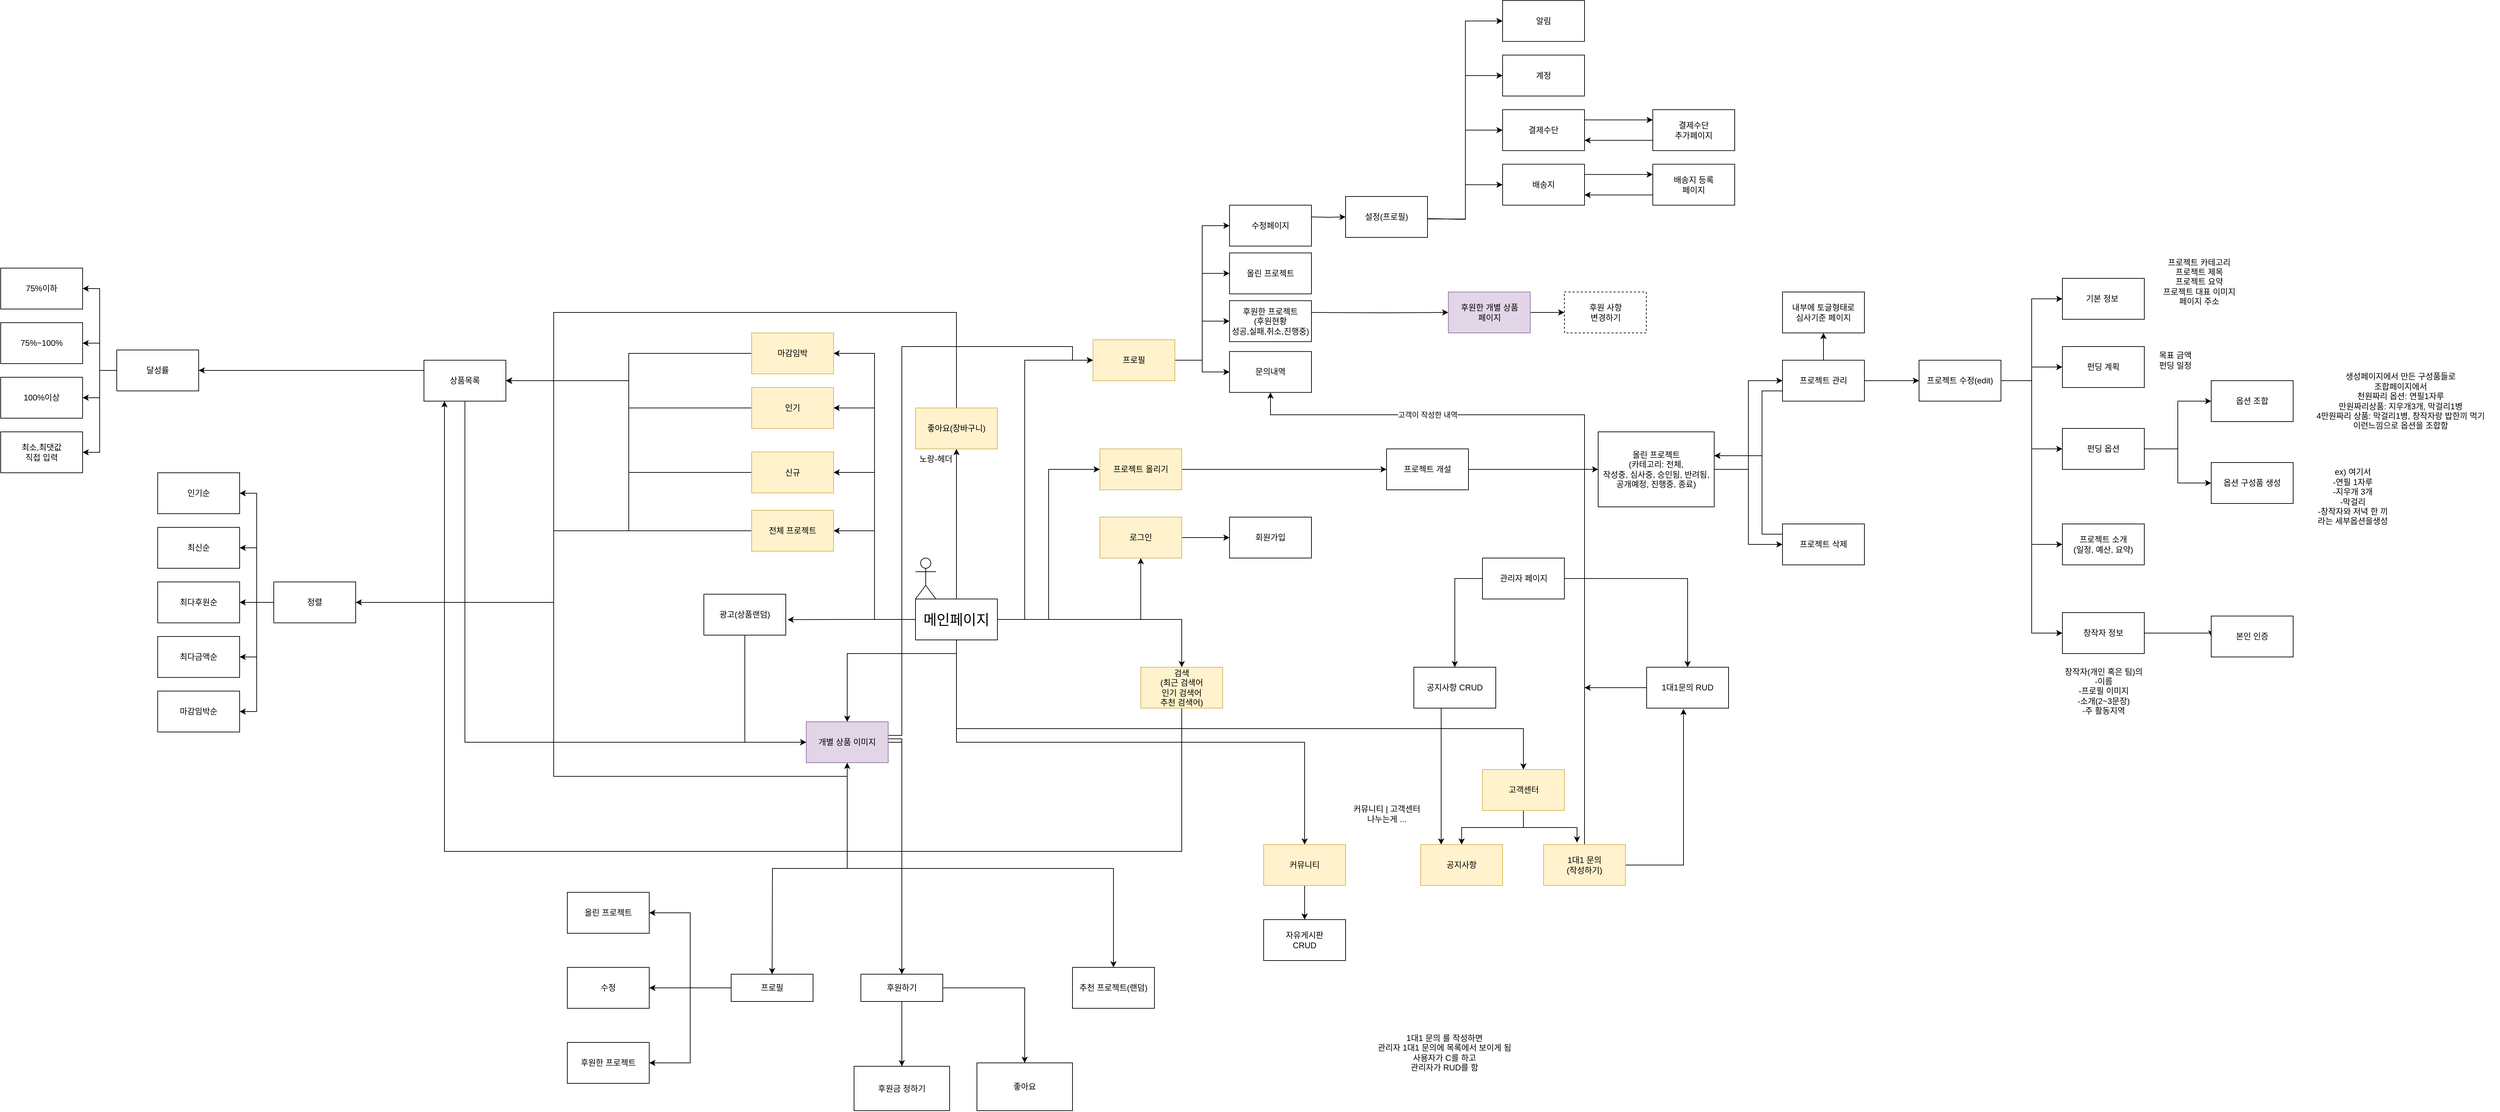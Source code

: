 <mxfile version="20.3.1" type="github">
  <diagram id="umM1ArvoGKvKTqcnsH8R" name="페이지-1">
    <mxGraphModel dx="3316" dy="1931" grid="1" gridSize="10" guides="1" tooltips="1" connect="1" arrows="1" fold="1" page="1" pageScale="1" pageWidth="827" pageHeight="1169" math="0" shadow="0">
      <root>
        <mxCell id="0" />
        <mxCell id="1" parent="0" />
        <mxCell id="AHylTsCr8j0bOKfd1AN2-1" value="Actor" style="shape=umlActor;verticalLabelPosition=bottom;verticalAlign=top;html=1;outlineConnect=0;" parent="1" vertex="1">
          <mxGeometry x="170" y="500" width="30" height="60" as="geometry" />
        </mxCell>
        <mxCell id="oMtmFpeShLSbiUQwDoEX-7" style="edgeStyle=orthogonalEdgeStyle;rounded=0;orthogonalLoop=1;jettySize=auto;html=1;exitX=1;exitY=0.5;exitDx=0;exitDy=0;entryX=0;entryY=0.5;entryDx=0;entryDy=0;" parent="1" source="AHylTsCr8j0bOKfd1AN2-3" target="oMtmFpeShLSbiUQwDoEX-2" edge="1">
          <mxGeometry relative="1" as="geometry">
            <Array as="points">
              <mxPoint x="330" y="590" />
              <mxPoint x="330" y="210" />
            </Array>
          </mxGeometry>
        </mxCell>
        <mxCell id="oMtmFpeShLSbiUQwDoEX-17" style="edgeStyle=orthogonalEdgeStyle;rounded=0;orthogonalLoop=1;jettySize=auto;html=1;exitX=0.5;exitY=0;exitDx=0;exitDy=0;" parent="1" source="AHylTsCr8j0bOKfd1AN2-3" target="oMtmFpeShLSbiUQwDoEX-16" edge="1">
          <mxGeometry relative="1" as="geometry" />
        </mxCell>
        <mxCell id="oMtmFpeShLSbiUQwDoEX-19" style="edgeStyle=orthogonalEdgeStyle;rounded=0;orthogonalLoop=1;jettySize=auto;html=1;exitX=0.5;exitY=1;exitDx=0;exitDy=0;" parent="1" source="AHylTsCr8j0bOKfd1AN2-3" target="oMtmFpeShLSbiUQwDoEX-18" edge="1">
          <mxGeometry relative="1" as="geometry">
            <Array as="points">
              <mxPoint x="230" y="640" />
              <mxPoint x="70" y="640" />
            </Array>
          </mxGeometry>
        </mxCell>
        <mxCell id="oMtmFpeShLSbiUQwDoEX-21" style="edgeStyle=orthogonalEdgeStyle;rounded=0;orthogonalLoop=1;jettySize=auto;html=1;exitX=0;exitY=0.5;exitDx=0;exitDy=0;entryX=1;entryY=0.5;entryDx=0;entryDy=0;" parent="1" source="AHylTsCr8j0bOKfd1AN2-3" target="oMtmFpeShLSbiUQwDoEX-20" edge="1">
          <mxGeometry relative="1" as="geometry" />
        </mxCell>
        <mxCell id="oMtmFpeShLSbiUQwDoEX-28" style="edgeStyle=orthogonalEdgeStyle;rounded=0;orthogonalLoop=1;jettySize=auto;html=1;exitX=1;exitY=0.5;exitDx=0;exitDy=0;" parent="1" source="AHylTsCr8j0bOKfd1AN2-3" target="oMtmFpeShLSbiUQwDoEX-26" edge="1">
          <mxGeometry relative="1" as="geometry" />
        </mxCell>
        <mxCell id="oMtmFpeShLSbiUQwDoEX-31" style="edgeStyle=orthogonalEdgeStyle;rounded=0;orthogonalLoop=1;jettySize=auto;html=1;exitX=0.5;exitY=1;exitDx=0;exitDy=0;entryX=0.5;entryY=0;entryDx=0;entryDy=0;" parent="1" source="AHylTsCr8j0bOKfd1AN2-3" target="oMtmFpeShLSbiUQwDoEX-23" edge="1">
          <mxGeometry relative="1" as="geometry" />
        </mxCell>
        <mxCell id="oMtmFpeShLSbiUQwDoEX-33" style="edgeStyle=orthogonalEdgeStyle;rounded=0;orthogonalLoop=1;jettySize=auto;html=1;exitX=0;exitY=0.5;exitDx=0;exitDy=0;entryX=1.022;entryY=0.622;entryDx=0;entryDy=0;entryPerimeter=0;" parent="1" source="AHylTsCr8j0bOKfd1AN2-3" target="oMtmFpeShLSbiUQwDoEX-32" edge="1">
          <mxGeometry relative="1" as="geometry" />
        </mxCell>
        <mxCell id="oMtmFpeShLSbiUQwDoEX-37" style="edgeStyle=orthogonalEdgeStyle;rounded=0;orthogonalLoop=1;jettySize=auto;html=1;exitX=1;exitY=0.5;exitDx=0;exitDy=0;entryX=0;entryY=0.5;entryDx=0;entryDy=0;" parent="1" source="AHylTsCr8j0bOKfd1AN2-3" target="oMtmFpeShLSbiUQwDoEX-25" edge="1">
          <mxGeometry relative="1" as="geometry" />
        </mxCell>
        <mxCell id="oMtmFpeShLSbiUQwDoEX-42" style="edgeStyle=orthogonalEdgeStyle;rounded=0;orthogonalLoop=1;jettySize=auto;html=1;exitX=0;exitY=0.5;exitDx=0;exitDy=0;entryX=1;entryY=0.5;entryDx=0;entryDy=0;" parent="1" source="AHylTsCr8j0bOKfd1AN2-3" target="oMtmFpeShLSbiUQwDoEX-40" edge="1">
          <mxGeometry relative="1" as="geometry" />
        </mxCell>
        <mxCell id="oMtmFpeShLSbiUQwDoEX-43" style="edgeStyle=orthogonalEdgeStyle;rounded=0;orthogonalLoop=1;jettySize=auto;html=1;exitX=0;exitY=0.5;exitDx=0;exitDy=0;entryX=1;entryY=0.5;entryDx=0;entryDy=0;" parent="1" source="AHylTsCr8j0bOKfd1AN2-3" target="oMtmFpeShLSbiUQwDoEX-39" edge="1">
          <mxGeometry relative="1" as="geometry" />
        </mxCell>
        <mxCell id="oMtmFpeShLSbiUQwDoEX-44" style="edgeStyle=orthogonalEdgeStyle;rounded=0;orthogonalLoop=1;jettySize=auto;html=1;exitX=0;exitY=0.5;exitDx=0;exitDy=0;entryX=1;entryY=0.5;entryDx=0;entryDy=0;" parent="1" source="AHylTsCr8j0bOKfd1AN2-3" target="oMtmFpeShLSbiUQwDoEX-41" edge="1">
          <mxGeometry relative="1" as="geometry">
            <Array as="points">
              <mxPoint x="110" y="590" />
              <mxPoint x="110" y="200" />
            </Array>
          </mxGeometry>
        </mxCell>
        <mxCell id="oMtmFpeShLSbiUQwDoEX-46" style="edgeStyle=orthogonalEdgeStyle;rounded=0;orthogonalLoop=1;jettySize=auto;html=1;exitX=1;exitY=0.5;exitDx=0;exitDy=0;entryX=0.5;entryY=0;entryDx=0;entryDy=0;" parent="1" source="AHylTsCr8j0bOKfd1AN2-3" target="oMtmFpeShLSbiUQwDoEX-45" edge="1">
          <mxGeometry relative="1" as="geometry" />
        </mxCell>
        <mxCell id="tLimtMo3ymMS26mXsIls-8" style="edgeStyle=orthogonalEdgeStyle;rounded=0;orthogonalLoop=1;jettySize=auto;html=1;exitX=0.5;exitY=1;exitDx=0;exitDy=0;entryX=0.5;entryY=0;entryDx=0;entryDy=0;" edge="1" parent="1" source="AHylTsCr8j0bOKfd1AN2-3" target="tLimtMo3ymMS26mXsIls-7">
          <mxGeometry relative="1" as="geometry">
            <Array as="points">
              <mxPoint x="230" y="750" />
              <mxPoint x="1061" y="750" />
            </Array>
          </mxGeometry>
        </mxCell>
        <mxCell id="AHylTsCr8j0bOKfd1AN2-3" value="&lt;font style=&quot;font-size: 21px;&quot;&gt;메인페이지&lt;/font&gt;" style="rounded=0;whiteSpace=wrap;html=1;" parent="1" vertex="1">
          <mxGeometry x="170" y="560" width="120" height="60" as="geometry" />
        </mxCell>
        <mxCell id="9BAEh77c-vEVXdw_-Wml-2" style="edgeStyle=orthogonalEdgeStyle;rounded=0;orthogonalLoop=1;jettySize=auto;html=1;exitX=1;exitY=0.5;exitDx=0;exitDy=0;entryX=0;entryY=0.5;entryDx=0;entryDy=0;entryPerimeter=0;" parent="1" target="9BAEh77c-vEVXdw_-Wml-1" edge="1">
          <mxGeometry relative="1" as="geometry">
            <mxPoint x="790" y="87.25" as="targetPoint" />
            <mxPoint x="750" as="sourcePoint" />
          </mxGeometry>
        </mxCell>
        <mxCell id="oMtmFpeShLSbiUQwDoEX-1" value="수정페이지" style="rounded=0;whiteSpace=wrap;html=1;" parent="1" vertex="1">
          <mxGeometry x="630" y="-17.25" width="120" height="60" as="geometry" />
        </mxCell>
        <mxCell id="oMtmFpeShLSbiUQwDoEX-8" style="edgeStyle=orthogonalEdgeStyle;rounded=0;orthogonalLoop=1;jettySize=auto;html=1;exitX=1;exitY=0.5;exitDx=0;exitDy=0;entryX=0;entryY=0.5;entryDx=0;entryDy=0;" parent="1" source="oMtmFpeShLSbiUQwDoEX-2" target="oMtmFpeShLSbiUQwDoEX-1" edge="1">
          <mxGeometry relative="1" as="geometry" />
        </mxCell>
        <mxCell id="oMtmFpeShLSbiUQwDoEX-10" style="edgeStyle=orthogonalEdgeStyle;rounded=0;orthogonalLoop=1;jettySize=auto;html=1;exitX=1;exitY=0.5;exitDx=0;exitDy=0;entryX=0;entryY=0.5;entryDx=0;entryDy=0;" parent="1" source="oMtmFpeShLSbiUQwDoEX-2" target="oMtmFpeShLSbiUQwDoEX-9" edge="1">
          <mxGeometry relative="1" as="geometry" />
        </mxCell>
        <mxCell id="oMtmFpeShLSbiUQwDoEX-12" style="edgeStyle=orthogonalEdgeStyle;rounded=0;orthogonalLoop=1;jettySize=auto;html=1;exitX=1;exitY=0.5;exitDx=0;exitDy=0;entryX=0;entryY=0.5;entryDx=0;entryDy=0;" parent="1" source="oMtmFpeShLSbiUQwDoEX-2" target="oMtmFpeShLSbiUQwDoEX-11" edge="1">
          <mxGeometry relative="1" as="geometry" />
        </mxCell>
        <mxCell id="oMtmFpeShLSbiUQwDoEX-15" style="edgeStyle=orthogonalEdgeStyle;rounded=0;orthogonalLoop=1;jettySize=auto;html=1;exitX=1;exitY=0.5;exitDx=0;exitDy=0;entryX=0;entryY=0.5;entryDx=0;entryDy=0;" parent="1" source="oMtmFpeShLSbiUQwDoEX-2" target="oMtmFpeShLSbiUQwDoEX-14" edge="1">
          <mxGeometry relative="1" as="geometry" />
        </mxCell>
        <mxCell id="oMtmFpeShLSbiUQwDoEX-2" value="프로필" style="rounded=0;whiteSpace=wrap;html=1;fillColor=#fff2cc;strokeColor=#d6b656;" parent="1" vertex="1">
          <mxGeometry x="430" y="180" width="120" height="60" as="geometry" />
        </mxCell>
        <mxCell id="oMtmFpeShLSbiUQwDoEX-9" value="올린 프로젝트" style="rounded=0;whiteSpace=wrap;html=1;" parent="1" vertex="1">
          <mxGeometry x="630" y="52.75" width="120" height="60" as="geometry" />
        </mxCell>
        <mxCell id="9BAEh77c-vEVXdw_-Wml-20" style="edgeStyle=orthogonalEdgeStyle;rounded=0;orthogonalLoop=1;jettySize=auto;html=1;exitX=1;exitY=0.5;exitDx=0;exitDy=0;" parent="1" target="9BAEh77c-vEVXdw_-Wml-19" edge="1">
          <mxGeometry relative="1" as="geometry">
            <mxPoint x="750" y="140" as="sourcePoint" />
          </mxGeometry>
        </mxCell>
        <mxCell id="oMtmFpeShLSbiUQwDoEX-11" value="후원한 프로젝트&lt;br&gt;(후원현황 &lt;br&gt;성공,실패,취소,진행중)" style="rounded=0;whiteSpace=wrap;html=1;" parent="1" vertex="1">
          <mxGeometry x="630" y="122.75" width="120" height="60" as="geometry" />
        </mxCell>
        <mxCell id="oMtmFpeShLSbiUQwDoEX-14" value="문의내역" style="rounded=0;whiteSpace=wrap;html=1;" parent="1" vertex="1">
          <mxGeometry x="630" y="197.25" width="120" height="60" as="geometry" />
        </mxCell>
        <mxCell id="MdfvJDK-3MUJhpuWnFiX-1" style="edgeStyle=orthogonalEdgeStyle;rounded=0;orthogonalLoop=1;jettySize=auto;html=1;exitX=0.5;exitY=0;exitDx=0;exitDy=0;entryX=0.5;entryY=1;entryDx=0;entryDy=0;" parent="1" source="oMtmFpeShLSbiUQwDoEX-16" target="oMtmFpeShLSbiUQwDoEX-18" edge="1">
          <mxGeometry relative="1" as="geometry">
            <Array as="points">
              <mxPoint x="230" y="140" />
              <mxPoint x="-360" y="140" />
              <mxPoint x="-360" y="820" />
              <mxPoint x="70" y="820" />
            </Array>
          </mxGeometry>
        </mxCell>
        <mxCell id="oMtmFpeShLSbiUQwDoEX-16" value="좋아요(장바구니)" style="rounded=0;whiteSpace=wrap;html=1;fillColor=#fff2cc;strokeColor=#d6b656;" parent="1" vertex="1">
          <mxGeometry x="170" y="280" width="120" height="60" as="geometry" />
        </mxCell>
        <mxCell id="Gk94iTuuHLI9xnsxfMFe-2" style="edgeStyle=orthogonalEdgeStyle;rounded=0;orthogonalLoop=1;jettySize=auto;html=1;exitX=1;exitY=0.5;exitDx=0;exitDy=0;" parent="1" source="oMtmFpeShLSbiUQwDoEX-18" edge="1">
          <mxGeometry relative="1" as="geometry">
            <mxPoint x="-40" y="1110" as="targetPoint" />
          </mxGeometry>
        </mxCell>
        <mxCell id="PPN7n7XD5OHCREN7FDQY-2" style="edgeStyle=orthogonalEdgeStyle;rounded=0;orthogonalLoop=1;jettySize=auto;html=1;exitX=1;exitY=0.25;exitDx=0;exitDy=0;entryX=0;entryY=0.5;entryDx=0;entryDy=0;" parent="1" source="oMtmFpeShLSbiUQwDoEX-18" target="oMtmFpeShLSbiUQwDoEX-2" edge="1">
          <mxGeometry relative="1" as="geometry">
            <Array as="points">
              <mxPoint x="100" y="755" />
              <mxPoint x="100" y="760" />
              <mxPoint x="150" y="760" />
              <mxPoint x="150" y="190" />
              <mxPoint x="400" y="190" />
            </Array>
          </mxGeometry>
        </mxCell>
        <mxCell id="PPN7n7XD5OHCREN7FDQY-5" style="edgeStyle=orthogonalEdgeStyle;rounded=0;orthogonalLoop=1;jettySize=auto;html=1;entryX=0.5;entryY=0;entryDx=0;entryDy=0;" parent="1" source="oMtmFpeShLSbiUQwDoEX-18" target="Gk94iTuuHLI9xnsxfMFe-3" edge="1">
          <mxGeometry relative="1" as="geometry" />
        </mxCell>
        <mxCell id="PPN7n7XD5OHCREN7FDQY-19" style="edgeStyle=orthogonalEdgeStyle;rounded=0;orthogonalLoop=1;jettySize=auto;html=1;entryX=0.5;entryY=0;entryDx=0;entryDy=0;" parent="1" target="PPN7n7XD5OHCREN7FDQY-16" edge="1">
          <mxGeometry relative="1" as="geometry">
            <mxPoint x="130" y="765" as="sourcePoint" />
            <mxPoint x="460" y="1055" as="targetPoint" />
            <Array as="points">
              <mxPoint x="150" y="765" />
              <mxPoint x="150" y="955" />
              <mxPoint x="460" y="955" />
            </Array>
          </mxGeometry>
        </mxCell>
        <mxCell id="oMtmFpeShLSbiUQwDoEX-18" value="개별 상품 이미지" style="rounded=0;whiteSpace=wrap;html=1;fillColor=#e1d5e7;strokeColor=#9673a6;" parent="1" vertex="1">
          <mxGeometry x="10" y="740" width="120" height="60" as="geometry" />
        </mxCell>
        <mxCell id="oMtmFpeShLSbiUQwDoEX-57" style="edgeStyle=orthogonalEdgeStyle;rounded=0;orthogonalLoop=1;jettySize=auto;html=1;exitX=0;exitY=0.5;exitDx=0;exitDy=0;entryX=1;entryY=0.5;entryDx=0;entryDy=0;" parent="1" source="oMtmFpeShLSbiUQwDoEX-20" target="oMtmFpeShLSbiUQwDoEX-49" edge="1">
          <mxGeometry relative="1" as="geometry" />
        </mxCell>
        <mxCell id="PPN7n7XD5OHCREN7FDQY-1" style="edgeStyle=orthogonalEdgeStyle;rounded=0;orthogonalLoop=1;jettySize=auto;html=1;entryX=1;entryY=0.5;entryDx=0;entryDy=0;" parent="1" source="oMtmFpeShLSbiUQwDoEX-20" target="oMtmFpeShLSbiUQwDoEX-49" edge="1">
          <mxGeometry relative="1" as="geometry" />
        </mxCell>
        <mxCell id="TmZuyvBmOVywMa47qDft-28" style="edgeStyle=orthogonalEdgeStyle;rounded=0;orthogonalLoop=1;jettySize=auto;html=1;exitX=0;exitY=0.5;exitDx=0;exitDy=0;entryX=1;entryY=0.5;entryDx=0;entryDy=0;" parent="1" source="oMtmFpeShLSbiUQwDoEX-20" target="TmZuyvBmOVywMa47qDft-7" edge="1">
          <mxGeometry relative="1" as="geometry" />
        </mxCell>
        <mxCell id="oMtmFpeShLSbiUQwDoEX-20" value="전체 프로젝트" style="rounded=0;whiteSpace=wrap;html=1;fillColor=#fff2cc;strokeColor=#d6b656;" parent="1" vertex="1">
          <mxGeometry x="-70" y="430" width="120" height="60" as="geometry" />
        </mxCell>
        <mxCell id="oMtmFpeShLSbiUQwDoEX-22" value="노랑-헤더" style="text;html=1;strokeColor=none;fillColor=none;align=center;verticalAlign=middle;whiteSpace=wrap;rounded=0;" parent="1" vertex="1">
          <mxGeometry x="170" y="340" width="60" height="30" as="geometry" />
        </mxCell>
        <mxCell id="tLimtMo3ymMS26mXsIls-12" style="edgeStyle=orthogonalEdgeStyle;rounded=0;orthogonalLoop=1;jettySize=auto;html=1;exitX=0.5;exitY=1;exitDx=0;exitDy=0;entryX=0.5;entryY=0;entryDx=0;entryDy=0;" edge="1" parent="1" source="oMtmFpeShLSbiUQwDoEX-23" target="tLimtMo3ymMS26mXsIls-11">
          <mxGeometry relative="1" as="geometry" />
        </mxCell>
        <mxCell id="oMtmFpeShLSbiUQwDoEX-23" value="커뮤니티" style="rounded=0;whiteSpace=wrap;html=1;fillColor=#fff2cc;strokeColor=#d6b656;" parent="1" vertex="1">
          <mxGeometry x="680" y="920" width="120" height="60" as="geometry" />
        </mxCell>
        <mxCell id="oMtmFpeShLSbiUQwDoEX-24" value="공지사항" style="rounded=0;whiteSpace=wrap;html=1;fillColor=#fff2cc;strokeColor=#d6b656;" parent="1" vertex="1">
          <mxGeometry x="910" y="920" width="120" height="60" as="geometry" />
        </mxCell>
        <mxCell id="DBSJqJ6nftdNI6tlennw-2" style="edgeStyle=orthogonalEdgeStyle;rounded=0;orthogonalLoop=1;jettySize=auto;html=1;exitX=1;exitY=0.5;exitDx=0;exitDy=0;entryX=0;entryY=0.5;entryDx=0;entryDy=0;" parent="1" source="oMtmFpeShLSbiUQwDoEX-25" target="DBSJqJ6nftdNI6tlennw-1" edge="1">
          <mxGeometry relative="1" as="geometry" />
        </mxCell>
        <mxCell id="oMtmFpeShLSbiUQwDoEX-25" value="프로젝트 올리기" style="rounded=0;whiteSpace=wrap;html=1;fillColor=#fff2cc;strokeColor=#d6b656;" parent="1" vertex="1">
          <mxGeometry x="440" y="340" width="120" height="60" as="geometry" />
        </mxCell>
        <mxCell id="oMtmFpeShLSbiUQwDoEX-29" style="edgeStyle=orthogonalEdgeStyle;rounded=0;orthogonalLoop=1;jettySize=auto;html=1;exitX=1;exitY=0.5;exitDx=0;exitDy=0;entryX=0;entryY=0.5;entryDx=0;entryDy=0;" parent="1" source="oMtmFpeShLSbiUQwDoEX-26" target="oMtmFpeShLSbiUQwDoEX-27" edge="1">
          <mxGeometry relative="1" as="geometry" />
        </mxCell>
        <mxCell id="oMtmFpeShLSbiUQwDoEX-26" value="로그인" style="rounded=0;whiteSpace=wrap;html=1;fillColor=#fff2cc;strokeColor=#d6b656;" parent="1" vertex="1">
          <mxGeometry x="440" y="440" width="120" height="60" as="geometry" />
        </mxCell>
        <mxCell id="oMtmFpeShLSbiUQwDoEX-27" value="회원가입" style="rounded=0;whiteSpace=wrap;html=1;" parent="1" vertex="1">
          <mxGeometry x="630" y="440" width="120" height="60" as="geometry" />
        </mxCell>
        <mxCell id="oMtmFpeShLSbiUQwDoEX-36" style="edgeStyle=orthogonalEdgeStyle;rounded=0;orthogonalLoop=1;jettySize=auto;html=1;exitX=0.5;exitY=1;exitDx=0;exitDy=0;entryX=0;entryY=0.5;entryDx=0;entryDy=0;" parent="1" source="oMtmFpeShLSbiUQwDoEX-32" target="oMtmFpeShLSbiUQwDoEX-18" edge="1">
          <mxGeometry relative="1" as="geometry" />
        </mxCell>
        <mxCell id="oMtmFpeShLSbiUQwDoEX-32" value="광고(상품랜덤)" style="rounded=0;whiteSpace=wrap;html=1;" parent="1" vertex="1">
          <mxGeometry x="-140" y="553" width="120" height="60" as="geometry" />
        </mxCell>
        <mxCell id="oMtmFpeShLSbiUQwDoEX-54" style="edgeStyle=orthogonalEdgeStyle;rounded=0;orthogonalLoop=1;jettySize=auto;html=1;exitX=0;exitY=0.5;exitDx=0;exitDy=0;entryX=1;entryY=0.5;entryDx=0;entryDy=0;" parent="1" source="oMtmFpeShLSbiUQwDoEX-39" target="oMtmFpeShLSbiUQwDoEX-49" edge="1">
          <mxGeometry relative="1" as="geometry" />
        </mxCell>
        <mxCell id="oMtmFpeShLSbiUQwDoEX-39" value="인기" style="rounded=0;whiteSpace=wrap;html=1;fillColor=#fff2cc;strokeColor=#d6b656;" parent="1" vertex="1">
          <mxGeometry x="-70" y="250" width="120" height="60" as="geometry" />
        </mxCell>
        <mxCell id="oMtmFpeShLSbiUQwDoEX-56" style="edgeStyle=orthogonalEdgeStyle;rounded=0;orthogonalLoop=1;jettySize=auto;html=1;exitX=0;exitY=0.5;exitDx=0;exitDy=0;entryX=1;entryY=0.5;entryDx=0;entryDy=0;" parent="1" source="oMtmFpeShLSbiUQwDoEX-40" target="oMtmFpeShLSbiUQwDoEX-49" edge="1">
          <mxGeometry relative="1" as="geometry" />
        </mxCell>
        <mxCell id="oMtmFpeShLSbiUQwDoEX-40" value="신규" style="rounded=0;whiteSpace=wrap;html=1;fillColor=#fff2cc;strokeColor=#d6b656;" parent="1" vertex="1">
          <mxGeometry x="-70" y="344.5" width="120" height="60" as="geometry" />
        </mxCell>
        <mxCell id="oMtmFpeShLSbiUQwDoEX-50" style="edgeStyle=orthogonalEdgeStyle;rounded=0;orthogonalLoop=1;jettySize=auto;html=1;entryX=1;entryY=0.5;entryDx=0;entryDy=0;" parent="1" source="oMtmFpeShLSbiUQwDoEX-41" target="oMtmFpeShLSbiUQwDoEX-49" edge="1">
          <mxGeometry relative="1" as="geometry" />
        </mxCell>
        <mxCell id="oMtmFpeShLSbiUQwDoEX-41" value="마감임박" style="rounded=0;whiteSpace=wrap;html=1;fillColor=#fff2cc;strokeColor=#d6b656;" parent="1" vertex="1">
          <mxGeometry x="-70" y="170" width="120" height="60" as="geometry" />
        </mxCell>
        <mxCell id="MdfvJDK-3MUJhpuWnFiX-2" style="edgeStyle=orthogonalEdgeStyle;rounded=0;orthogonalLoop=1;jettySize=auto;html=1;exitX=0.5;exitY=1;exitDx=0;exitDy=0;entryX=0.25;entryY=1;entryDx=0;entryDy=0;" parent="1" source="oMtmFpeShLSbiUQwDoEX-45" target="oMtmFpeShLSbiUQwDoEX-49" edge="1">
          <mxGeometry relative="1" as="geometry">
            <Array as="points">
              <mxPoint x="560" y="930" />
              <mxPoint x="-520" y="930" />
            </Array>
          </mxGeometry>
        </mxCell>
        <mxCell id="oMtmFpeShLSbiUQwDoEX-45" value="검색&lt;br&gt;(최근 검색어&lt;br&gt;인기 검색어&lt;br&gt;추천 검색어)" style="rounded=0;whiteSpace=wrap;html=1;fillColor=#fff2cc;strokeColor=#d6b656;" parent="1" vertex="1">
          <mxGeometry x="500" y="660" width="120" height="60" as="geometry" />
        </mxCell>
        <mxCell id="oMtmFpeShLSbiUQwDoEX-53" style="edgeStyle=orthogonalEdgeStyle;rounded=0;orthogonalLoop=1;jettySize=auto;html=1;exitX=0.5;exitY=1;exitDx=0;exitDy=0;entryX=0;entryY=0.5;entryDx=0;entryDy=0;" parent="1" source="oMtmFpeShLSbiUQwDoEX-49" target="oMtmFpeShLSbiUQwDoEX-18" edge="1">
          <mxGeometry relative="1" as="geometry" />
        </mxCell>
        <mxCell id="TmZuyvBmOVywMa47qDft-6" style="edgeStyle=orthogonalEdgeStyle;rounded=0;orthogonalLoop=1;jettySize=auto;html=1;exitX=0;exitY=0.25;exitDx=0;exitDy=0;" parent="1" source="oMtmFpeShLSbiUQwDoEX-49" target="oHjlom7W9EIAhRzlkXhr-1" edge="1">
          <mxGeometry relative="1" as="geometry">
            <mxPoint x="-771" y="220" as="sourcePoint" />
          </mxGeometry>
        </mxCell>
        <mxCell id="oMtmFpeShLSbiUQwDoEX-49" value="상품목록" style="rounded=0;whiteSpace=wrap;html=1;" parent="1" vertex="1">
          <mxGeometry x="-550" y="210" width="120" height="60" as="geometry" />
        </mxCell>
        <mxCell id="TmZuyvBmOVywMa47qDft-1" style="edgeStyle=orthogonalEdgeStyle;rounded=0;orthogonalLoop=1;jettySize=auto;html=1;exitX=0;exitY=0.75;exitDx=0;exitDy=0;entryX=1;entryY=0.5;entryDx=0;entryDy=0;" parent="1" source="oHjlom7W9EIAhRzlkXhr-1" target="oHjlom7W9EIAhRzlkXhr-5" edge="1">
          <mxGeometry relative="1" as="geometry">
            <Array as="points">
              <mxPoint x="-1000" y="225" />
              <mxPoint x="-1025" y="225" />
              <mxPoint x="-1025" y="105" />
            </Array>
          </mxGeometry>
        </mxCell>
        <mxCell id="TmZuyvBmOVywMa47qDft-2" style="edgeStyle=orthogonalEdgeStyle;rounded=0;orthogonalLoop=1;jettySize=auto;html=1;exitX=0;exitY=0.5;exitDx=0;exitDy=0;entryX=1;entryY=0.5;entryDx=0;entryDy=0;" parent="1" source="oHjlom7W9EIAhRzlkXhr-1" target="oHjlom7W9EIAhRzlkXhr-6" edge="1">
          <mxGeometry relative="1" as="geometry" />
        </mxCell>
        <mxCell id="TmZuyvBmOVywMa47qDft-3" style="edgeStyle=orthogonalEdgeStyle;rounded=0;orthogonalLoop=1;jettySize=auto;html=1;exitX=0;exitY=0.5;exitDx=0;exitDy=0;entryX=1;entryY=0.5;entryDx=0;entryDy=0;" parent="1" source="oHjlom7W9EIAhRzlkXhr-1" target="oHjlom7W9EIAhRzlkXhr-7" edge="1">
          <mxGeometry relative="1" as="geometry" />
        </mxCell>
        <mxCell id="TmZuyvBmOVywMa47qDft-4" style="edgeStyle=orthogonalEdgeStyle;rounded=0;orthogonalLoop=1;jettySize=auto;html=1;exitX=0;exitY=0.5;exitDx=0;exitDy=0;entryX=1;entryY=0.5;entryDx=0;entryDy=0;" parent="1" source="oHjlom7W9EIAhRzlkXhr-1" target="oHjlom7W9EIAhRzlkXhr-8" edge="1">
          <mxGeometry relative="1" as="geometry" />
        </mxCell>
        <mxCell id="oHjlom7W9EIAhRzlkXhr-1" value="달성률" style="rounded=0;whiteSpace=wrap;html=1;" parent="1" vertex="1">
          <mxGeometry x="-1000" y="195" width="120" height="60" as="geometry" />
        </mxCell>
        <mxCell id="oHjlom7W9EIAhRzlkXhr-5" value="75%이하" style="rounded=0;whiteSpace=wrap;html=1;" parent="1" vertex="1">
          <mxGeometry x="-1170" y="75" width="120" height="60" as="geometry" />
        </mxCell>
        <mxCell id="oHjlom7W9EIAhRzlkXhr-6" value="75%~100%" style="rounded=0;whiteSpace=wrap;html=1;" parent="1" vertex="1">
          <mxGeometry x="-1170" y="155" width="120" height="60" as="geometry" />
        </mxCell>
        <mxCell id="oHjlom7W9EIAhRzlkXhr-7" value="100%이상" style="rounded=0;whiteSpace=wrap;html=1;" parent="1" vertex="1">
          <mxGeometry x="-1170" y="235" width="120" height="60" as="geometry" />
        </mxCell>
        <mxCell id="oHjlom7W9EIAhRzlkXhr-8" value="최소,최댓값 &lt;br&gt;직접 입력" style="rounded=0;whiteSpace=wrap;html=1;" parent="1" vertex="1">
          <mxGeometry x="-1170" y="315" width="120" height="60" as="geometry" />
        </mxCell>
        <mxCell id="9BAEh77c-vEVXdw_-Wml-8" style="edgeStyle=orthogonalEdgeStyle;rounded=0;orthogonalLoop=1;jettySize=auto;html=1;exitX=1;exitY=0.5;exitDx=0;exitDy=0;entryX=0;entryY=0.5;entryDx=0;entryDy=0;" parent="1" target="9BAEh77c-vEVXdw_-Wml-6" edge="1">
          <mxGeometry relative="1" as="geometry">
            <mxPoint x="920" y="2.75" as="sourcePoint" />
          </mxGeometry>
        </mxCell>
        <mxCell id="9BAEh77c-vEVXdw_-Wml-9" style="edgeStyle=orthogonalEdgeStyle;rounded=0;orthogonalLoop=1;jettySize=auto;html=1;exitX=1;exitY=0.5;exitDx=0;exitDy=0;entryX=0;entryY=0.5;entryDx=0;entryDy=0;" parent="1" target="9BAEh77c-vEVXdw_-Wml-4" edge="1">
          <mxGeometry relative="1" as="geometry">
            <mxPoint x="920" y="2.75" as="sourcePoint" />
          </mxGeometry>
        </mxCell>
        <mxCell id="9BAEh77c-vEVXdw_-Wml-10" style="edgeStyle=orthogonalEdgeStyle;rounded=0;orthogonalLoop=1;jettySize=auto;html=1;exitX=1;exitY=0.5;exitDx=0;exitDy=0;entryX=0;entryY=0.5;entryDx=0;entryDy=0;" parent="1" target="9BAEh77c-vEVXdw_-Wml-3" edge="1">
          <mxGeometry relative="1" as="geometry">
            <mxPoint x="920" y="2.75" as="sourcePoint" />
          </mxGeometry>
        </mxCell>
        <mxCell id="9BAEh77c-vEVXdw_-Wml-11" style="edgeStyle=orthogonalEdgeStyle;rounded=0;orthogonalLoop=1;jettySize=auto;html=1;exitX=1;exitY=0.5;exitDx=0;exitDy=0;entryX=0;entryY=0.5;entryDx=0;entryDy=0;" parent="1" target="9BAEh77c-vEVXdw_-Wml-7" edge="1">
          <mxGeometry relative="1" as="geometry">
            <mxPoint x="920" y="2.75" as="sourcePoint" />
          </mxGeometry>
        </mxCell>
        <mxCell id="9BAEh77c-vEVXdw_-Wml-1" value="설정(프로필)" style="rounded=0;whiteSpace=wrap;html=1;" parent="1" vertex="1">
          <mxGeometry x="800" y="-30" width="120" height="60" as="geometry" />
        </mxCell>
        <mxCell id="9BAEh77c-vEVXdw_-Wml-3" value="계정" style="rounded=0;whiteSpace=wrap;html=1;" parent="1" vertex="1">
          <mxGeometry x="1030" y="-237.25" width="120" height="60" as="geometry" />
        </mxCell>
        <mxCell id="9BAEh77c-vEVXdw_-Wml-15" style="edgeStyle=orthogonalEdgeStyle;rounded=0;orthogonalLoop=1;jettySize=auto;html=1;exitX=1;exitY=0.25;exitDx=0;exitDy=0;entryX=0;entryY=0.25;entryDx=0;entryDy=0;" parent="1" source="9BAEh77c-vEVXdw_-Wml-4" target="9BAEh77c-vEVXdw_-Wml-12" edge="1">
          <mxGeometry relative="1" as="geometry" />
        </mxCell>
        <mxCell id="9BAEh77c-vEVXdw_-Wml-4" value="결제수단" style="rounded=0;whiteSpace=wrap;html=1;" parent="1" vertex="1">
          <mxGeometry x="1030" y="-157.25" width="120" height="60" as="geometry" />
        </mxCell>
        <mxCell id="9BAEh77c-vEVXdw_-Wml-17" style="edgeStyle=orthogonalEdgeStyle;rounded=0;orthogonalLoop=1;jettySize=auto;html=1;exitX=1;exitY=0.25;exitDx=0;exitDy=0;entryX=0;entryY=0.25;entryDx=0;entryDy=0;" parent="1" source="9BAEh77c-vEVXdw_-Wml-6" target="9BAEh77c-vEVXdw_-Wml-16" edge="1">
          <mxGeometry relative="1" as="geometry" />
        </mxCell>
        <mxCell id="9BAEh77c-vEVXdw_-Wml-6" value="배송지" style="rounded=0;whiteSpace=wrap;html=1;" parent="1" vertex="1">
          <mxGeometry x="1030" y="-77.25" width="120" height="60" as="geometry" />
        </mxCell>
        <mxCell id="9BAEh77c-vEVXdw_-Wml-7" value="알림" style="rounded=0;whiteSpace=wrap;html=1;" parent="1" vertex="1">
          <mxGeometry x="1030" y="-317.25" width="120" height="60" as="geometry" />
        </mxCell>
        <mxCell id="9BAEh77c-vEVXdw_-Wml-14" style="edgeStyle=orthogonalEdgeStyle;rounded=0;orthogonalLoop=1;jettySize=auto;html=1;exitX=0;exitY=0.75;exitDx=0;exitDy=0;entryX=1;entryY=0.75;entryDx=0;entryDy=0;" parent="1" source="9BAEh77c-vEVXdw_-Wml-12" target="9BAEh77c-vEVXdw_-Wml-4" edge="1">
          <mxGeometry relative="1" as="geometry" />
        </mxCell>
        <mxCell id="9BAEh77c-vEVXdw_-Wml-12" value="결제수단&lt;br&gt;추가페이지" style="rounded=0;whiteSpace=wrap;html=1;" parent="1" vertex="1">
          <mxGeometry x="1250" y="-157.25" width="120" height="60" as="geometry" />
        </mxCell>
        <mxCell id="9BAEh77c-vEVXdw_-Wml-18" style="edgeStyle=orthogonalEdgeStyle;rounded=0;orthogonalLoop=1;jettySize=auto;html=1;exitX=0;exitY=0.75;exitDx=0;exitDy=0;entryX=1;entryY=0.75;entryDx=0;entryDy=0;" parent="1" source="9BAEh77c-vEVXdw_-Wml-16" target="9BAEh77c-vEVXdw_-Wml-6" edge="1">
          <mxGeometry relative="1" as="geometry" />
        </mxCell>
        <mxCell id="9BAEh77c-vEVXdw_-Wml-16" value="배송지 등록&lt;br&gt;페이지" style="rounded=0;whiteSpace=wrap;html=1;" parent="1" vertex="1">
          <mxGeometry x="1250" y="-77.25" width="120" height="60" as="geometry" />
        </mxCell>
        <mxCell id="9BAEh77c-vEVXdw_-Wml-22" value="" style="edgeStyle=orthogonalEdgeStyle;rounded=0;orthogonalLoop=1;jettySize=auto;html=1;" parent="1" source="9BAEh77c-vEVXdw_-Wml-19" target="9BAEh77c-vEVXdw_-Wml-21" edge="1">
          <mxGeometry relative="1" as="geometry" />
        </mxCell>
        <mxCell id="9BAEh77c-vEVXdw_-Wml-19" value="후원한 개별 상품 &lt;br&gt;페이지" style="rounded=0;whiteSpace=wrap;html=1;fillColor=#e1d5e7;strokeColor=#9673a6;" parent="1" vertex="1">
          <mxGeometry x="950.5" y="110" width="120" height="60" as="geometry" />
        </mxCell>
        <mxCell id="9BAEh77c-vEVXdw_-Wml-21" value="후원 사항&lt;br&gt;변경하기" style="whiteSpace=wrap;html=1;rounded=0;dashed=1;" parent="1" vertex="1">
          <mxGeometry x="1120.5" y="110" width="120" height="60" as="geometry" />
        </mxCell>
        <mxCell id="PPN7n7XD5OHCREN7FDQY-9" style="edgeStyle=orthogonalEdgeStyle;rounded=0;orthogonalLoop=1;jettySize=auto;html=1;entryX=0.5;entryY=0;entryDx=0;entryDy=0;" parent="1" source="Gk94iTuuHLI9xnsxfMFe-3" target="Gk94iTuuHLI9xnsxfMFe-5" edge="1">
          <mxGeometry relative="1" as="geometry" />
        </mxCell>
        <mxCell id="PPN7n7XD5OHCREN7FDQY-10" style="edgeStyle=orthogonalEdgeStyle;rounded=0;orthogonalLoop=1;jettySize=auto;html=1;entryX=0.5;entryY=0;entryDx=0;entryDy=0;" parent="1" source="Gk94iTuuHLI9xnsxfMFe-3" target="Gk94iTuuHLI9xnsxfMFe-7" edge="1">
          <mxGeometry relative="1" as="geometry" />
        </mxCell>
        <mxCell id="Gk94iTuuHLI9xnsxfMFe-3" value="후원하기" style="rounded=0;whiteSpace=wrap;html=1;" parent="1" vertex="1">
          <mxGeometry x="90" y="1110" width="120" height="40" as="geometry" />
        </mxCell>
        <mxCell id="Gk94iTuuHLI9xnsxfMFe-5" value="후원금 정하기" style="rounded=0;whiteSpace=wrap;html=1;" parent="1" vertex="1">
          <mxGeometry x="80" y="1245" width="140" height="65" as="geometry" />
        </mxCell>
        <mxCell id="Gk94iTuuHLI9xnsxfMFe-7" value="좋아요" style="rounded=0;whiteSpace=wrap;html=1;" parent="1" vertex="1">
          <mxGeometry x="260" y="1240" width="140" height="70" as="geometry" />
        </mxCell>
        <mxCell id="PPN7n7XD5OHCREN7FDQY-6" style="edgeStyle=orthogonalEdgeStyle;rounded=0;orthogonalLoop=1;jettySize=auto;html=1;exitX=1;exitY=0.5;exitDx=0;exitDy=0;entryX=1;entryY=0.5;entryDx=0;entryDy=0;" parent="1" source="PPN7n7XD5OHCREN7FDQY-7" target="PPN7n7XD5OHCREN7FDQY-7" edge="1">
          <mxGeometry relative="1" as="geometry">
            <mxPoint x="-90" y="1140" as="targetPoint" />
          </mxGeometry>
        </mxCell>
        <mxCell id="PPN7n7XD5OHCREN7FDQY-11" style="edgeStyle=orthogonalEdgeStyle;rounded=0;orthogonalLoop=1;jettySize=auto;html=1;entryX=1;entryY=0.5;entryDx=0;entryDy=0;" parent="1" source="PPN7n7XD5OHCREN7FDQY-3" target="PPN7n7XD5OHCREN7FDQY-7" edge="1">
          <mxGeometry relative="1" as="geometry" />
        </mxCell>
        <mxCell id="PPN7n7XD5OHCREN7FDQY-14" style="edgeStyle=orthogonalEdgeStyle;rounded=0;orthogonalLoop=1;jettySize=auto;html=1;entryX=1;entryY=0.5;entryDx=0;entryDy=0;" parent="1" source="PPN7n7XD5OHCREN7FDQY-3" target="PPN7n7XD5OHCREN7FDQY-13" edge="1">
          <mxGeometry relative="1" as="geometry" />
        </mxCell>
        <mxCell id="PPN7n7XD5OHCREN7FDQY-15" style="edgeStyle=orthogonalEdgeStyle;rounded=0;orthogonalLoop=1;jettySize=auto;html=1;entryX=1;entryY=0.5;entryDx=0;entryDy=0;" parent="1" source="PPN7n7XD5OHCREN7FDQY-3" target="PPN7n7XD5OHCREN7FDQY-12" edge="1">
          <mxGeometry relative="1" as="geometry" />
        </mxCell>
        <mxCell id="PPN7n7XD5OHCREN7FDQY-3" value="프로필" style="rounded=0;whiteSpace=wrap;html=1;" parent="1" vertex="1">
          <mxGeometry x="-100" y="1110" width="120" height="40" as="geometry" />
        </mxCell>
        <mxCell id="PPN7n7XD5OHCREN7FDQY-7" value="수정" style="rounded=0;whiteSpace=wrap;html=1;" parent="1" vertex="1">
          <mxGeometry x="-340" y="1100" width="120" height="60" as="geometry" />
        </mxCell>
        <mxCell id="PPN7n7XD5OHCREN7FDQY-12" value="후원한 프로젝트" style="rounded=0;whiteSpace=wrap;html=1;" parent="1" vertex="1">
          <mxGeometry x="-340" y="1210" width="120" height="60" as="geometry" />
        </mxCell>
        <mxCell id="PPN7n7XD5OHCREN7FDQY-13" value="올린 프로젝트" style="rounded=0;whiteSpace=wrap;html=1;" parent="1" vertex="1">
          <mxGeometry x="-340" y="990" width="120" height="60" as="geometry" />
        </mxCell>
        <mxCell id="PPN7n7XD5OHCREN7FDQY-16" value="추천 프로젝트(랜덤)" style="rounded=0;whiteSpace=wrap;html=1;" parent="1" vertex="1">
          <mxGeometry x="400" y="1100" width="120" height="60" as="geometry" />
        </mxCell>
        <mxCell id="DBSJqJ6nftdNI6tlennw-5" style="edgeStyle=orthogonalEdgeStyle;rounded=0;orthogonalLoop=1;jettySize=auto;html=1;exitX=1;exitY=0.5;exitDx=0;exitDy=0;entryX=0;entryY=0.5;entryDx=0;entryDy=0;" parent="1" source="DBSJqJ6nftdNI6tlennw-1" target="DBSJqJ6nftdNI6tlennw-4" edge="1">
          <mxGeometry relative="1" as="geometry" />
        </mxCell>
        <mxCell id="DBSJqJ6nftdNI6tlennw-1" value="프로젝트 개설" style="rounded=0;whiteSpace=wrap;html=1;" parent="1" vertex="1">
          <mxGeometry x="860" y="340" width="120" height="60" as="geometry" />
        </mxCell>
        <mxCell id="DBSJqJ6nftdNI6tlennw-9" style="edgeStyle=orthogonalEdgeStyle;rounded=0;orthogonalLoop=1;jettySize=auto;html=1;exitX=1;exitY=0.5;exitDx=0;exitDy=0;entryX=0;entryY=0.5;entryDx=0;entryDy=0;" parent="1" source="DBSJqJ6nftdNI6tlennw-4" target="DBSJqJ6nftdNI6tlennw-8" edge="1">
          <mxGeometry relative="1" as="geometry" />
        </mxCell>
        <mxCell id="DBSJqJ6nftdNI6tlennw-12" style="edgeStyle=orthogonalEdgeStyle;rounded=0;orthogonalLoop=1;jettySize=auto;html=1;exitX=1;exitY=0.5;exitDx=0;exitDy=0;entryX=0;entryY=0.5;entryDx=0;entryDy=0;" parent="1" source="DBSJqJ6nftdNI6tlennw-4" target="DBSJqJ6nftdNI6tlennw-7" edge="1">
          <mxGeometry relative="1" as="geometry" />
        </mxCell>
        <mxCell id="DBSJqJ6nftdNI6tlennw-4" value="올린 프로젝트&lt;br&gt;(카테고리: 전체,&lt;br&gt;작성중, 심사중, 승인됨, 반려됨, 공개예정, 진행중, 종료)" style="rounded=0;whiteSpace=wrap;html=1;" parent="1" vertex="1">
          <mxGeometry x="1170" y="315" width="170" height="110" as="geometry" />
        </mxCell>
        <mxCell id="DBSJqJ6nftdNI6tlennw-13" style="edgeStyle=orthogonalEdgeStyle;rounded=0;orthogonalLoop=1;jettySize=auto;html=1;exitX=0;exitY=0.25;exitDx=0;exitDy=0;" parent="1" source="DBSJqJ6nftdNI6tlennw-7" edge="1">
          <mxGeometry relative="1" as="geometry">
            <mxPoint x="1340" y="350" as="targetPoint" />
            <Array as="points">
              <mxPoint x="1410" y="465" />
              <mxPoint x="1410" y="350" />
            </Array>
          </mxGeometry>
        </mxCell>
        <mxCell id="DBSJqJ6nftdNI6tlennw-7" value="프로젝트 삭제" style="rounded=0;whiteSpace=wrap;html=1;" parent="1" vertex="1">
          <mxGeometry x="1440" y="450" width="120" height="60" as="geometry" />
        </mxCell>
        <mxCell id="DBSJqJ6nftdNI6tlennw-11" style="edgeStyle=orthogonalEdgeStyle;rounded=0;orthogonalLoop=1;jettySize=auto;html=1;exitX=0;exitY=0.75;exitDx=0;exitDy=0;entryX=1;entryY=0.318;entryDx=0;entryDy=0;entryPerimeter=0;" parent="1" source="DBSJqJ6nftdNI6tlennw-8" target="DBSJqJ6nftdNI6tlennw-4" edge="1">
          <mxGeometry relative="1" as="geometry">
            <Array as="points">
              <mxPoint x="1410" y="255" />
              <mxPoint x="1410" y="350" />
            </Array>
          </mxGeometry>
        </mxCell>
        <mxCell id="DBSJqJ6nftdNI6tlennw-15" style="edgeStyle=orthogonalEdgeStyle;rounded=0;orthogonalLoop=1;jettySize=auto;html=1;exitX=1;exitY=0.5;exitDx=0;exitDy=0;" parent="1" source="DBSJqJ6nftdNI6tlennw-8" target="DBSJqJ6nftdNI6tlennw-14" edge="1">
          <mxGeometry relative="1" as="geometry" />
        </mxCell>
        <mxCell id="DBSJqJ6nftdNI6tlennw-32" style="edgeStyle=orthogonalEdgeStyle;rounded=0;orthogonalLoop=1;jettySize=auto;html=1;exitX=0.5;exitY=0;exitDx=0;exitDy=0;entryX=0.5;entryY=1;entryDx=0;entryDy=0;" parent="1" source="DBSJqJ6nftdNI6tlennw-8" target="DBSJqJ6nftdNI6tlennw-31" edge="1">
          <mxGeometry relative="1" as="geometry" />
        </mxCell>
        <mxCell id="DBSJqJ6nftdNI6tlennw-8" value="프로젝트 관리" style="rounded=0;whiteSpace=wrap;html=1;" parent="1" vertex="1">
          <mxGeometry x="1440" y="210" width="120" height="60" as="geometry" />
        </mxCell>
        <mxCell id="DBSJqJ6nftdNI6tlennw-24" style="edgeStyle=orthogonalEdgeStyle;rounded=0;orthogonalLoop=1;jettySize=auto;html=1;exitX=1;exitY=0.5;exitDx=0;exitDy=0;entryX=0;entryY=0.5;entryDx=0;entryDy=0;" parent="1" source="DBSJqJ6nftdNI6tlennw-14" target="DBSJqJ6nftdNI6tlennw-18" edge="1">
          <mxGeometry relative="1" as="geometry" />
        </mxCell>
        <mxCell id="DBSJqJ6nftdNI6tlennw-25" style="edgeStyle=orthogonalEdgeStyle;rounded=0;orthogonalLoop=1;jettySize=auto;html=1;exitX=1;exitY=0.5;exitDx=0;exitDy=0;entryX=0;entryY=0.5;entryDx=0;entryDy=0;" parent="1" source="DBSJqJ6nftdNI6tlennw-14" target="DBSJqJ6nftdNI6tlennw-20" edge="1">
          <mxGeometry relative="1" as="geometry" />
        </mxCell>
        <mxCell id="DBSJqJ6nftdNI6tlennw-26" style="edgeStyle=orthogonalEdgeStyle;rounded=0;orthogonalLoop=1;jettySize=auto;html=1;exitX=1;exitY=0.5;exitDx=0;exitDy=0;entryX=0;entryY=0.5;entryDx=0;entryDy=0;" parent="1" source="DBSJqJ6nftdNI6tlennw-14" target="DBSJqJ6nftdNI6tlennw-21" edge="1">
          <mxGeometry relative="1" as="geometry" />
        </mxCell>
        <mxCell id="DBSJqJ6nftdNI6tlennw-27" style="edgeStyle=orthogonalEdgeStyle;rounded=0;orthogonalLoop=1;jettySize=auto;html=1;exitX=1;exitY=0.5;exitDx=0;exitDy=0;entryX=0;entryY=0.5;entryDx=0;entryDy=0;" parent="1" source="DBSJqJ6nftdNI6tlennw-14" target="DBSJqJ6nftdNI6tlennw-22" edge="1">
          <mxGeometry relative="1" as="geometry" />
        </mxCell>
        <mxCell id="DBSJqJ6nftdNI6tlennw-28" style="edgeStyle=orthogonalEdgeStyle;rounded=0;orthogonalLoop=1;jettySize=auto;html=1;exitX=1;exitY=0.5;exitDx=0;exitDy=0;entryX=0;entryY=0.5;entryDx=0;entryDy=0;" parent="1" source="DBSJqJ6nftdNI6tlennw-14" target="DBSJqJ6nftdNI6tlennw-23" edge="1">
          <mxGeometry relative="1" as="geometry" />
        </mxCell>
        <mxCell id="DBSJqJ6nftdNI6tlennw-14" value="프로젝트 수정(edit)" style="rounded=0;whiteSpace=wrap;html=1;" parent="1" vertex="1">
          <mxGeometry x="1640" y="210" width="120" height="60" as="geometry" />
        </mxCell>
        <mxCell id="DBSJqJ6nftdNI6tlennw-18" value="기본 정보&amp;nbsp;" style="rounded=0;whiteSpace=wrap;html=1;" parent="1" vertex="1">
          <mxGeometry x="1850" y="90" width="120" height="60" as="geometry" />
        </mxCell>
        <mxCell id="DBSJqJ6nftdNI6tlennw-20" value="펀딩 계획" style="rounded=0;whiteSpace=wrap;html=1;" parent="1" vertex="1">
          <mxGeometry x="1850" y="190" width="120" height="60" as="geometry" />
        </mxCell>
        <mxCell id="DBSJqJ6nftdNI6tlennw-38" style="edgeStyle=orthogonalEdgeStyle;rounded=0;orthogonalLoop=1;jettySize=auto;html=1;exitX=1;exitY=0.5;exitDx=0;exitDy=0;entryX=0;entryY=0.5;entryDx=0;entryDy=0;" parent="1" source="DBSJqJ6nftdNI6tlennw-21" target="DBSJqJ6nftdNI6tlennw-37" edge="1">
          <mxGeometry relative="1" as="geometry" />
        </mxCell>
        <mxCell id="DBSJqJ6nftdNI6tlennw-39" style="edgeStyle=orthogonalEdgeStyle;rounded=0;orthogonalLoop=1;jettySize=auto;html=1;exitX=1;exitY=0.5;exitDx=0;exitDy=0;entryX=0;entryY=0.5;entryDx=0;entryDy=0;" parent="1" source="DBSJqJ6nftdNI6tlennw-21" target="DBSJqJ6nftdNI6tlennw-36" edge="1">
          <mxGeometry relative="1" as="geometry" />
        </mxCell>
        <mxCell id="DBSJqJ6nftdNI6tlennw-21" value="펀딩 옵션" style="rounded=0;whiteSpace=wrap;html=1;" parent="1" vertex="1">
          <mxGeometry x="1850" y="310" width="120" height="60" as="geometry" />
        </mxCell>
        <mxCell id="DBSJqJ6nftdNI6tlennw-22" value="프로젝트 소개&lt;br&gt;(일정, 예산, 요약)" style="rounded=0;whiteSpace=wrap;html=1;" parent="1" vertex="1">
          <mxGeometry x="1850" y="450" width="120" height="60" as="geometry" />
        </mxCell>
        <mxCell id="DBSJqJ6nftdNI6tlennw-44" style="edgeStyle=orthogonalEdgeStyle;rounded=0;orthogonalLoop=1;jettySize=auto;html=1;exitX=1;exitY=0.5;exitDx=0;exitDy=0;entryX=0;entryY=0.5;entryDx=0;entryDy=0;" parent="1" source="DBSJqJ6nftdNI6tlennw-23" target="DBSJqJ6nftdNI6tlennw-43" edge="1">
          <mxGeometry relative="1" as="geometry">
            <Array as="points">
              <mxPoint x="2068" y="610" />
            </Array>
          </mxGeometry>
        </mxCell>
        <mxCell id="DBSJqJ6nftdNI6tlennw-23" value="창작자 정보" style="rounded=0;whiteSpace=wrap;html=1;" parent="1" vertex="1">
          <mxGeometry x="1850" y="580" width="120" height="60" as="geometry" />
        </mxCell>
        <mxCell id="DBSJqJ6nftdNI6tlennw-31" value="내부에 토글형태로&lt;br&gt;심사기준 페이지" style="rounded=0;whiteSpace=wrap;html=1;" parent="1" vertex="1">
          <mxGeometry x="1440" y="110" width="120" height="60" as="geometry" />
        </mxCell>
        <mxCell id="DBSJqJ6nftdNI6tlennw-34" value="프로젝트 카테고리&lt;br&gt;프로젝트 제목&lt;br&gt;프로젝트 요약&lt;br&gt;프로젝트 대표 이미지&lt;br&gt;페이지 주소" style="text;html=1;align=center;verticalAlign=middle;resizable=0;points=[];autosize=1;strokeColor=none;fillColor=none;" parent="1" vertex="1">
          <mxGeometry x="1980" y="50" width="140" height="90" as="geometry" />
        </mxCell>
        <mxCell id="DBSJqJ6nftdNI6tlennw-35" value="목표 금액&lt;br&gt;펀딩 일정" style="text;html=1;align=center;verticalAlign=middle;resizable=0;points=[];autosize=1;strokeColor=none;fillColor=none;" parent="1" vertex="1">
          <mxGeometry x="1980" y="190" width="70" height="40" as="geometry" />
        </mxCell>
        <mxCell id="DBSJqJ6nftdNI6tlennw-36" value="옵션 구성품 생성" style="rounded=0;whiteSpace=wrap;html=1;" parent="1" vertex="1">
          <mxGeometry x="2068" y="360" width="120" height="60" as="geometry" />
        </mxCell>
        <mxCell id="DBSJqJ6nftdNI6tlennw-37" value="옵션 조합" style="rounded=0;whiteSpace=wrap;html=1;" parent="1" vertex="1">
          <mxGeometry x="2068" y="240" width="120" height="60" as="geometry" />
        </mxCell>
        <mxCell id="DBSJqJ6nftdNI6tlennw-40" value="ex) 여기서&lt;br&gt;-연필 1자루&lt;br&gt;-지우개 3개&lt;br&gt;-막걸리&lt;br&gt;-창작자와 저녁 한 끼&lt;br&gt;라는 세부옵션을생성" style="text;html=1;align=center;verticalAlign=middle;resizable=0;points=[];autosize=1;strokeColor=none;fillColor=none;" parent="1" vertex="1">
          <mxGeometry x="2210" y="360" width="130" height="100" as="geometry" />
        </mxCell>
        <mxCell id="DBSJqJ6nftdNI6tlennw-41" value="생성페이지에서 만든 구성품들로&lt;br&gt;조합페이지에서&lt;br&gt;천원짜리 옵션: 연필1자루&lt;br&gt;만원짜리상품: 지우개3개, 막걸리1병&lt;br&gt;4만원짜리 상품: 막걸리1병, 창작자랑 밥한끼 먹기&lt;br&gt;이런느낌으로 옵션을 조합함" style="text;html=1;align=center;verticalAlign=middle;resizable=0;points=[];autosize=1;strokeColor=none;fillColor=none;" parent="1" vertex="1">
          <mxGeometry x="2200" y="220" width="290" height="100" as="geometry" />
        </mxCell>
        <mxCell id="DBSJqJ6nftdNI6tlennw-42" value="창작자(개인 혹은 팀)의&lt;br&gt;-이름&lt;br&gt;-프로필 이미지&lt;br&gt;-소개(2~3문장)&lt;br&gt;-주 활동지역" style="text;html=1;align=center;verticalAlign=middle;resizable=0;points=[];autosize=1;strokeColor=none;fillColor=none;" parent="1" vertex="1">
          <mxGeometry x="1835" y="650" width="150" height="90" as="geometry" />
        </mxCell>
        <mxCell id="DBSJqJ6nftdNI6tlennw-43" value="본인 인증" style="rounded=0;whiteSpace=wrap;html=1;" parent="1" vertex="1">
          <mxGeometry x="2068" y="585" width="120" height="60" as="geometry" />
        </mxCell>
        <mxCell id="TmZuyvBmOVywMa47qDft-22" style="edgeStyle=orthogonalEdgeStyle;rounded=0;orthogonalLoop=1;jettySize=auto;html=1;exitX=0;exitY=0.5;exitDx=0;exitDy=0;entryX=1;entryY=0.5;entryDx=0;entryDy=0;" parent="1" source="TmZuyvBmOVywMa47qDft-7" target="TmZuyvBmOVywMa47qDft-13" edge="1">
          <mxGeometry relative="1" as="geometry" />
        </mxCell>
        <mxCell id="TmZuyvBmOVywMa47qDft-23" style="edgeStyle=orthogonalEdgeStyle;rounded=0;orthogonalLoop=1;jettySize=auto;html=1;exitX=0;exitY=0.5;exitDx=0;exitDy=0;entryX=1;entryY=0.5;entryDx=0;entryDy=0;" parent="1" source="TmZuyvBmOVywMa47qDft-7" target="TmZuyvBmOVywMa47qDft-14" edge="1">
          <mxGeometry relative="1" as="geometry" />
        </mxCell>
        <mxCell id="TmZuyvBmOVywMa47qDft-25" style="edgeStyle=orthogonalEdgeStyle;rounded=0;orthogonalLoop=1;jettySize=auto;html=1;exitX=0;exitY=0.5;exitDx=0;exitDy=0;entryX=1;entryY=0.5;entryDx=0;entryDy=0;" parent="1" source="TmZuyvBmOVywMa47qDft-7" target="TmZuyvBmOVywMa47qDft-15" edge="1">
          <mxGeometry relative="1" as="geometry" />
        </mxCell>
        <mxCell id="TmZuyvBmOVywMa47qDft-26" style="edgeStyle=orthogonalEdgeStyle;rounded=0;orthogonalLoop=1;jettySize=auto;html=1;exitX=0;exitY=0.5;exitDx=0;exitDy=0;entryX=1;entryY=0.5;entryDx=0;entryDy=0;" parent="1" source="TmZuyvBmOVywMa47qDft-7" target="TmZuyvBmOVywMa47qDft-16" edge="1">
          <mxGeometry relative="1" as="geometry" />
        </mxCell>
        <mxCell id="TmZuyvBmOVywMa47qDft-27" style="edgeStyle=orthogonalEdgeStyle;rounded=0;orthogonalLoop=1;jettySize=auto;html=1;exitX=0;exitY=0.5;exitDx=0;exitDy=0;entryX=1;entryY=0.5;entryDx=0;entryDy=0;" parent="1" source="TmZuyvBmOVywMa47qDft-7" target="TmZuyvBmOVywMa47qDft-17" edge="1">
          <mxGeometry relative="1" as="geometry" />
        </mxCell>
        <mxCell id="TmZuyvBmOVywMa47qDft-7" value="정렬" style="rounded=0;whiteSpace=wrap;html=1;" parent="1" vertex="1">
          <mxGeometry x="-770" y="535" width="120" height="60" as="geometry" />
        </mxCell>
        <mxCell id="TmZuyvBmOVywMa47qDft-13" value="인기순" style="rounded=0;whiteSpace=wrap;html=1;" parent="1" vertex="1">
          <mxGeometry x="-940" y="375" width="120" height="60" as="geometry" />
        </mxCell>
        <mxCell id="TmZuyvBmOVywMa47qDft-14" value="최신순" style="rounded=0;whiteSpace=wrap;html=1;" parent="1" vertex="1">
          <mxGeometry x="-940" y="455" width="120" height="60" as="geometry" />
        </mxCell>
        <mxCell id="TmZuyvBmOVywMa47qDft-15" value="최다후원순" style="rounded=0;whiteSpace=wrap;html=1;" parent="1" vertex="1">
          <mxGeometry x="-940" y="535" width="120" height="60" as="geometry" />
        </mxCell>
        <mxCell id="TmZuyvBmOVywMa47qDft-16" value="최다금액순" style="rounded=0;whiteSpace=wrap;html=1;" parent="1" vertex="1">
          <mxGeometry x="-940" y="615" width="120" height="60" as="geometry" />
        </mxCell>
        <mxCell id="TmZuyvBmOVywMa47qDft-17" value="마감임박순" style="rounded=0;whiteSpace=wrap;html=1;" parent="1" vertex="1">
          <mxGeometry x="-940" y="695" width="120" height="60" as="geometry" />
        </mxCell>
        <mxCell id="tLimtMo3ymMS26mXsIls-21" style="edgeStyle=orthogonalEdgeStyle;rounded=0;orthogonalLoop=1;jettySize=auto;html=1;exitX=0;exitY=0.5;exitDx=0;exitDy=0;entryX=0.5;entryY=0;entryDx=0;entryDy=0;" edge="1" parent="1" source="tLimtMo3ymMS26mXsIls-2" target="tLimtMo3ymMS26mXsIls-18">
          <mxGeometry relative="1" as="geometry" />
        </mxCell>
        <mxCell id="tLimtMo3ymMS26mXsIls-25" style="edgeStyle=orthogonalEdgeStyle;rounded=0;orthogonalLoop=1;jettySize=auto;html=1;exitX=1;exitY=0.5;exitDx=0;exitDy=0;entryX=0.5;entryY=0;entryDx=0;entryDy=0;" edge="1" parent="1" source="tLimtMo3ymMS26mXsIls-2" target="tLimtMo3ymMS26mXsIls-24">
          <mxGeometry relative="1" as="geometry" />
        </mxCell>
        <mxCell id="tLimtMo3ymMS26mXsIls-2" value="관리자 페이지&lt;br&gt;" style="rounded=0;whiteSpace=wrap;html=1;" vertex="1" parent="1">
          <mxGeometry x="1000.5" y="500" width="120" height="60" as="geometry" />
        </mxCell>
        <mxCell id="tLimtMo3ymMS26mXsIls-23" value="고객이 작성한 내역" style="edgeStyle=orthogonalEdgeStyle;rounded=0;orthogonalLoop=1;jettySize=auto;html=1;exitX=1;exitY=0.5;exitDx=0;exitDy=0;entryX=0.5;entryY=1;entryDx=0;entryDy=0;" edge="1" parent="1" source="tLimtMo3ymMS26mXsIls-5" target="oMtmFpeShLSbiUQwDoEX-14">
          <mxGeometry x="0.567" relative="1" as="geometry">
            <Array as="points">
              <mxPoint x="1150" y="950" />
              <mxPoint x="1150" y="290" />
              <mxPoint x="690" y="290" />
            </Array>
            <mxPoint as="offset" />
          </mxGeometry>
        </mxCell>
        <mxCell id="tLimtMo3ymMS26mXsIls-26" style="edgeStyle=orthogonalEdgeStyle;rounded=0;orthogonalLoop=1;jettySize=auto;html=1;exitX=1;exitY=0.5;exitDx=0;exitDy=0;entryX=0.45;entryY=1.017;entryDx=0;entryDy=0;entryPerimeter=0;" edge="1" parent="1" source="tLimtMo3ymMS26mXsIls-5" target="tLimtMo3ymMS26mXsIls-24">
          <mxGeometry relative="1" as="geometry">
            <mxPoint x="1210" y="740" as="targetPoint" />
          </mxGeometry>
        </mxCell>
        <mxCell id="tLimtMo3ymMS26mXsIls-5" value="1대1 문의&lt;br&gt;(작성하기)" style="rounded=0;whiteSpace=wrap;html=1;fillColor=#fff2cc;strokeColor=#d6b656;" vertex="1" parent="1">
          <mxGeometry x="1090" y="920" width="120" height="60" as="geometry" />
        </mxCell>
        <mxCell id="tLimtMo3ymMS26mXsIls-6" value="커뮤니티 | 고객센터&lt;br&gt;나누는게 ..." style="text;html=1;strokeColor=none;fillColor=none;align=center;verticalAlign=middle;whiteSpace=wrap;rounded=0;" vertex="1" parent="1">
          <mxGeometry x="765.5" y="860" width="189" height="30" as="geometry" />
        </mxCell>
        <mxCell id="tLimtMo3ymMS26mXsIls-9" style="edgeStyle=orthogonalEdgeStyle;rounded=0;orthogonalLoop=1;jettySize=auto;html=1;exitX=0.5;exitY=1;exitDx=0;exitDy=0;entryX=0.5;entryY=0;entryDx=0;entryDy=0;" edge="1" parent="1" source="tLimtMo3ymMS26mXsIls-7" target="oMtmFpeShLSbiUQwDoEX-24">
          <mxGeometry relative="1" as="geometry" />
        </mxCell>
        <mxCell id="tLimtMo3ymMS26mXsIls-10" style="edgeStyle=orthogonalEdgeStyle;rounded=0;orthogonalLoop=1;jettySize=auto;html=1;exitX=0.5;exitY=1;exitDx=0;exitDy=0;entryX=0.408;entryY=-0.05;entryDx=0;entryDy=0;entryPerimeter=0;" edge="1" parent="1" source="tLimtMo3ymMS26mXsIls-7" target="tLimtMo3ymMS26mXsIls-5">
          <mxGeometry relative="1" as="geometry" />
        </mxCell>
        <mxCell id="tLimtMo3ymMS26mXsIls-7" value="고객센터" style="rounded=0;whiteSpace=wrap;html=1;fillColor=#fff2cc;strokeColor=#d6b656;" vertex="1" parent="1">
          <mxGeometry x="1000.5" y="810" width="120" height="60" as="geometry" />
        </mxCell>
        <mxCell id="tLimtMo3ymMS26mXsIls-11" value="자유게시판 &lt;br&gt;CRUD" style="rounded=0;whiteSpace=wrap;html=1;" vertex="1" parent="1">
          <mxGeometry x="680" y="1030" width="120" height="60" as="geometry" />
        </mxCell>
        <mxCell id="tLimtMo3ymMS26mXsIls-20" style="edgeStyle=orthogonalEdgeStyle;rounded=0;orthogonalLoop=1;jettySize=auto;html=1;exitX=0.5;exitY=1;exitDx=0;exitDy=0;entryX=0.25;entryY=0;entryDx=0;entryDy=0;" edge="1" parent="1" source="tLimtMo3ymMS26mXsIls-18" target="oMtmFpeShLSbiUQwDoEX-24">
          <mxGeometry relative="1" as="geometry">
            <Array as="points">
              <mxPoint x="940" y="720" />
            </Array>
          </mxGeometry>
        </mxCell>
        <mxCell id="tLimtMo3ymMS26mXsIls-18" value="공지사항 CRUD" style="rounded=0;whiteSpace=wrap;html=1;" vertex="1" parent="1">
          <mxGeometry x="900" y="660" width="120" height="60" as="geometry" />
        </mxCell>
        <mxCell id="tLimtMo3ymMS26mXsIls-22" value="1대1 문의 를 작성하면&lt;br&gt;관리자 1대1 문의에 목록에서 보이게 됨&lt;br&gt;사용자가 C를 하고&lt;br&gt;관리자가 RUD를 함" style="text;html=1;strokeColor=none;fillColor=none;align=center;verticalAlign=middle;whiteSpace=wrap;rounded=0;" vertex="1" parent="1">
          <mxGeometry x="780" y="1210" width="330" height="30" as="geometry" />
        </mxCell>
        <mxCell id="tLimtMo3ymMS26mXsIls-27" style="edgeStyle=orthogonalEdgeStyle;rounded=0;orthogonalLoop=1;jettySize=auto;html=1;exitX=0;exitY=0.5;exitDx=0;exitDy=0;" edge="1" parent="1" source="tLimtMo3ymMS26mXsIls-24">
          <mxGeometry relative="1" as="geometry">
            <mxPoint x="1150" y="690" as="targetPoint" />
          </mxGeometry>
        </mxCell>
        <mxCell id="tLimtMo3ymMS26mXsIls-24" value="1대1문의 RUD" style="rounded=0;whiteSpace=wrap;html=1;" vertex="1" parent="1">
          <mxGeometry x="1241" y="660" width="120" height="60" as="geometry" />
        </mxCell>
      </root>
    </mxGraphModel>
  </diagram>
</mxfile>
